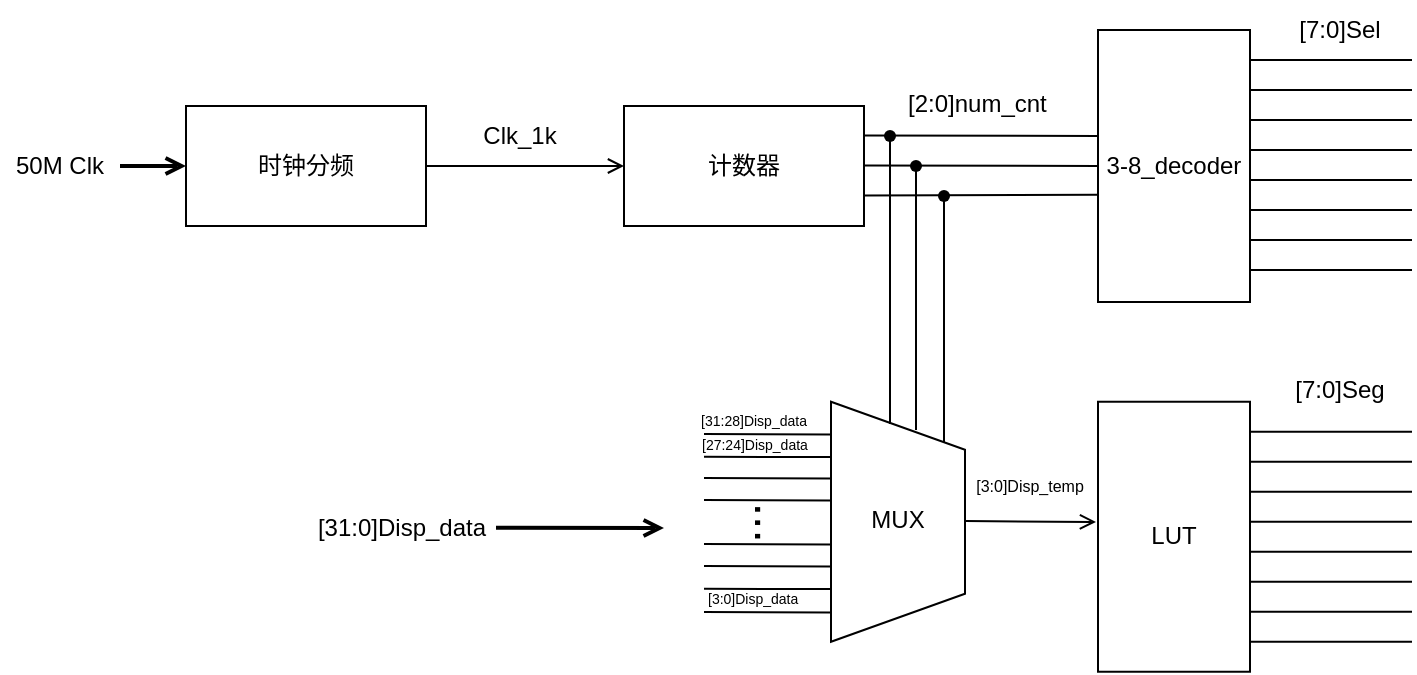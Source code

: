 <mxfile>
    <diagram id="X5u0X-6F0oMw5vRTHbV2" name="第 1 页">
        <mxGraphModel dx="1186" dy="437" grid="0" gridSize="10" guides="1" tooltips="1" connect="1" arrows="1" fold="1" page="0" pageScale="1" pageWidth="827" pageHeight="1169" math="0" shadow="0">
            <root>
                <mxCell id="0"/>
                <mxCell id="1" parent="0"/>
                <mxCell id="2" value="时钟分频" style="rounded=0;whiteSpace=wrap;html=1;" parent="1" vertex="1">
                    <mxGeometry x="113" y="193" width="120" height="60" as="geometry"/>
                </mxCell>
                <mxCell id="3" value="" style="endArrow=open;html=1;entryX=0;entryY=0.5;entryDx=0;entryDy=0;endFill=0;strokeWidth=2;" parent="1" target="2" edge="1">
                    <mxGeometry width="50" height="50" relative="1" as="geometry">
                        <mxPoint x="80" y="223" as="sourcePoint"/>
                        <mxPoint x="130" y="197" as="targetPoint"/>
                    </mxGeometry>
                </mxCell>
                <mxCell id="4" value="50M Clk" style="text;html=1;strokeColor=none;fillColor=none;align=center;verticalAlign=middle;whiteSpace=wrap;rounded=0;" parent="1" vertex="1">
                    <mxGeometry x="20" y="208" width="60" height="30" as="geometry"/>
                </mxCell>
                <mxCell id="5" value="" style="endArrow=open;html=1;exitX=1;exitY=0.5;exitDx=0;exitDy=0;entryX=0;entryY=0.5;entryDx=0;entryDy=0;endFill=0;" parent="1" source="2" target="6" edge="1">
                    <mxGeometry width="50" height="50" relative="1" as="geometry">
                        <mxPoint x="280" y="236" as="sourcePoint"/>
                        <mxPoint x="298" y="223" as="targetPoint"/>
                    </mxGeometry>
                </mxCell>
                <mxCell id="6" value="计数器" style="rounded=0;whiteSpace=wrap;html=1;" parent="1" vertex="1">
                    <mxGeometry x="332" y="193" width="120" height="60" as="geometry"/>
                </mxCell>
                <mxCell id="7" value="Clk_1k" style="text;html=1;strokeColor=none;fillColor=none;align=center;verticalAlign=middle;whiteSpace=wrap;rounded=0;" parent="1" vertex="1">
                    <mxGeometry x="250" y="193" width="60" height="30" as="geometry"/>
                </mxCell>
                <mxCell id="8" value="3-8_decoder" style="rounded=0;whiteSpace=wrap;html=1;" parent="1" vertex="1">
                    <mxGeometry x="569" y="155" width="76" height="136" as="geometry"/>
                </mxCell>
                <mxCell id="9" value="" style="endArrow=none;html=1;exitX=1;exitY=0.5;exitDx=0;exitDy=0;endFill=0;entryX=0;entryY=0.5;entryDx=0;entryDy=0;" parent="1" target="8" edge="1">
                    <mxGeometry width="50" height="50" relative="1" as="geometry">
                        <mxPoint x="452" y="222.71" as="sourcePoint"/>
                        <mxPoint x="535" y="222.71" as="targetPoint"/>
                    </mxGeometry>
                </mxCell>
                <mxCell id="11" value="[7:0]Sel" style="text;html=1;strokeColor=none;fillColor=none;align=center;verticalAlign=middle;whiteSpace=wrap;rounded=0;" parent="1" vertex="1">
                    <mxGeometry x="660" y="140" width="60" height="30" as="geometry"/>
                </mxCell>
                <mxCell id="12" value="" style="endArrow=none;html=1;exitX=1;exitY=0.5;exitDx=0;exitDy=0;endFill=0;endSize=6;startSize=6;" parent="1" edge="1">
                    <mxGeometry width="50" height="50" relative="1" as="geometry">
                        <mxPoint x="452" y="207.71" as="sourcePoint"/>
                        <mxPoint x="569" y="208" as="targetPoint"/>
                    </mxGeometry>
                </mxCell>
                <mxCell id="13" value="" style="endArrow=none;html=1;exitX=1;exitY=0.5;exitDx=0;exitDy=0;endFill=0;entryX=0.001;entryY=0.606;entryDx=0;entryDy=0;entryPerimeter=0;" parent="1" target="8" edge="1">
                    <mxGeometry width="50" height="50" relative="1" as="geometry">
                        <mxPoint x="452" y="237.71" as="sourcePoint"/>
                        <mxPoint x="535" y="237.71" as="targetPoint"/>
                    </mxGeometry>
                </mxCell>
                <mxCell id="14" value="" style="endArrow=none;html=1;exitX=1;exitY=0.5;exitDx=0;exitDy=0;endFill=0;" parent="1" edge="1">
                    <mxGeometry width="50" height="50" relative="1" as="geometry">
                        <mxPoint x="645" y="215" as="sourcePoint"/>
                        <mxPoint x="726" y="215" as="targetPoint"/>
                    </mxGeometry>
                </mxCell>
                <mxCell id="15" value="" style="endArrow=none;html=1;exitX=1;exitY=0.5;exitDx=0;exitDy=0;endFill=0;" parent="1" edge="1">
                    <mxGeometry width="50" height="50" relative="1" as="geometry">
                        <mxPoint x="645" y="245" as="sourcePoint"/>
                        <mxPoint x="726" y="245" as="targetPoint"/>
                    </mxGeometry>
                </mxCell>
                <mxCell id="16" value="" style="endArrow=none;html=1;exitX=1;exitY=0.5;exitDx=0;exitDy=0;endFill=0;" parent="1" edge="1">
                    <mxGeometry width="50" height="50" relative="1" as="geometry">
                        <mxPoint x="645" y="200" as="sourcePoint"/>
                        <mxPoint x="726" y="200" as="targetPoint"/>
                    </mxGeometry>
                </mxCell>
                <mxCell id="17" value="" style="endArrow=none;html=1;exitX=1;exitY=0.5;exitDx=0;exitDy=0;endFill=0;" parent="1" edge="1">
                    <mxGeometry width="50" height="50" relative="1" as="geometry">
                        <mxPoint x="645" y="230" as="sourcePoint"/>
                        <mxPoint x="726" y="230" as="targetPoint"/>
                    </mxGeometry>
                </mxCell>
                <mxCell id="18" value="" style="endArrow=none;html=1;exitX=1;exitY=0.5;exitDx=0;exitDy=0;endFill=0;" parent="1" edge="1">
                    <mxGeometry width="50" height="50" relative="1" as="geometry">
                        <mxPoint x="645" y="275" as="sourcePoint"/>
                        <mxPoint x="726" y="275" as="targetPoint"/>
                    </mxGeometry>
                </mxCell>
                <mxCell id="19" value="" style="endArrow=none;html=1;exitX=1;exitY=0.5;exitDx=0;exitDy=0;endFill=0;" parent="1" edge="1">
                    <mxGeometry width="50" height="50" relative="1" as="geometry">
                        <mxPoint x="645" y="260" as="sourcePoint"/>
                        <mxPoint x="726" y="260" as="targetPoint"/>
                    </mxGeometry>
                </mxCell>
                <mxCell id="20" value="" style="endArrow=none;html=1;exitX=1;exitY=0.5;exitDx=0;exitDy=0;endFill=0;" parent="1" edge="1">
                    <mxGeometry width="50" height="50" relative="1" as="geometry">
                        <mxPoint x="645" y="185" as="sourcePoint"/>
                        <mxPoint x="726" y="185" as="targetPoint"/>
                    </mxGeometry>
                </mxCell>
                <mxCell id="21" value="" style="endArrow=none;html=1;exitX=1;exitY=0.5;exitDx=0;exitDy=0;endFill=0;" parent="1" edge="1">
                    <mxGeometry width="50" height="50" relative="1" as="geometry">
                        <mxPoint x="645" y="170" as="sourcePoint"/>
                        <mxPoint x="726" y="170" as="targetPoint"/>
                    </mxGeometry>
                </mxCell>
                <mxCell id="23" value="[31:0]Disp_data" style="text;html=1;strokeColor=none;fillColor=none;align=center;verticalAlign=middle;whiteSpace=wrap;rounded=0;" parent="1" vertex="1">
                    <mxGeometry x="191" y="389.37" width="60" height="30" as="geometry"/>
                </mxCell>
                <mxCell id="27" value="" style="verticalLabelPosition=bottom;shadow=0;dashed=0;align=center;html=1;verticalAlign=top;strokeWidth=1;shape=trapezoid;perimeter=none;rotation=90;" parent="1" vertex="1">
                    <mxGeometry x="409" y="367.37" width="120" height="67" as="geometry"/>
                </mxCell>
                <mxCell id="29" value="LUT" style="rounded=0;whiteSpace=wrap;html=1;" parent="1" vertex="1">
                    <mxGeometry x="569" y="340.87" width="76" height="135" as="geometry"/>
                </mxCell>
                <mxCell id="31" value="[7:0]Seg" style="text;html=1;strokeColor=none;fillColor=none;align=center;verticalAlign=middle;whiteSpace=wrap;rounded=0;" parent="1" vertex="1">
                    <mxGeometry x="660" y="320" width="60" height="30" as="geometry"/>
                </mxCell>
                <mxCell id="34" value="" style="endArrow=none;html=1;exitX=1;exitY=0.5;exitDx=0;exitDy=0;endFill=0;" parent="1" edge="1">
                    <mxGeometry width="50" height="50" relative="1" as="geometry">
                        <mxPoint x="645" y="400.87" as="sourcePoint"/>
                        <mxPoint x="726" y="400.87" as="targetPoint"/>
                    </mxGeometry>
                </mxCell>
                <mxCell id="35" value="" style="endArrow=none;html=1;exitX=1;exitY=0.5;exitDx=0;exitDy=0;endFill=0;" parent="1" edge="1">
                    <mxGeometry width="50" height="50" relative="1" as="geometry">
                        <mxPoint x="645" y="430.87" as="sourcePoint"/>
                        <mxPoint x="726" y="430.87" as="targetPoint"/>
                    </mxGeometry>
                </mxCell>
                <mxCell id="36" value="" style="endArrow=none;html=1;exitX=1;exitY=0.5;exitDx=0;exitDy=0;endFill=0;" parent="1" edge="1">
                    <mxGeometry width="50" height="50" relative="1" as="geometry">
                        <mxPoint x="645" y="385.87" as="sourcePoint"/>
                        <mxPoint x="726" y="385.87" as="targetPoint"/>
                    </mxGeometry>
                </mxCell>
                <mxCell id="37" value="" style="endArrow=none;html=1;exitX=1;exitY=0.5;exitDx=0;exitDy=0;endFill=0;" parent="1" edge="1">
                    <mxGeometry width="50" height="50" relative="1" as="geometry">
                        <mxPoint x="645" y="415.87" as="sourcePoint"/>
                        <mxPoint x="726" y="415.87" as="targetPoint"/>
                    </mxGeometry>
                </mxCell>
                <mxCell id="38" value="" style="endArrow=none;html=1;exitX=1;exitY=0.5;exitDx=0;exitDy=0;endFill=0;" parent="1" edge="1">
                    <mxGeometry width="50" height="50" relative="1" as="geometry">
                        <mxPoint x="645" y="460.87" as="sourcePoint"/>
                        <mxPoint x="726" y="460.87" as="targetPoint"/>
                    </mxGeometry>
                </mxCell>
                <mxCell id="39" value="" style="endArrow=none;html=1;exitX=1;exitY=0.5;exitDx=0;exitDy=0;endFill=0;" parent="1" edge="1">
                    <mxGeometry width="50" height="50" relative="1" as="geometry">
                        <mxPoint x="645" y="445.87" as="sourcePoint"/>
                        <mxPoint x="726" y="445.87" as="targetPoint"/>
                    </mxGeometry>
                </mxCell>
                <mxCell id="40" value="" style="endArrow=none;html=1;exitX=1;exitY=0.5;exitDx=0;exitDy=0;endFill=0;" parent="1" edge="1">
                    <mxGeometry width="50" height="50" relative="1" as="geometry">
                        <mxPoint x="645" y="370.87" as="sourcePoint"/>
                        <mxPoint x="726" y="370.87" as="targetPoint"/>
                    </mxGeometry>
                </mxCell>
                <mxCell id="41" value="" style="endArrow=none;html=1;exitX=1;exitY=0.5;exitDx=0;exitDy=0;endFill=0;" parent="1" edge="1">
                    <mxGeometry width="50" height="50" relative="1" as="geometry">
                        <mxPoint x="645" y="355.87" as="sourcePoint"/>
                        <mxPoint x="726" y="355.87" as="targetPoint"/>
                    </mxGeometry>
                </mxCell>
                <mxCell id="44" value="" style="endArrow=none;html=1;startArrow=none;" parent="1" source="45" edge="1">
                    <mxGeometry width="50" height="50" relative="1" as="geometry">
                        <mxPoint x="465" y="423" as="sourcePoint"/>
                        <mxPoint x="465" y="207" as="targetPoint"/>
                    </mxGeometry>
                </mxCell>
                <mxCell id="45" value="" style="shape=waypoint;sketch=0;fillStyle=solid;size=6;pointerEvents=1;points=[];fillColor=none;resizable=0;rotatable=0;perimeter=centerPerimeter;snapToPoint=1;" parent="1" vertex="1">
                    <mxGeometry x="445" y="188" width="40" height="40" as="geometry"/>
                </mxCell>
                <mxCell id="47" value="" style="shape=waypoint;sketch=0;fillStyle=solid;size=6;pointerEvents=1;points=[];fillColor=none;resizable=0;rotatable=0;perimeter=centerPerimeter;snapToPoint=1;" parent="1" vertex="1">
                    <mxGeometry x="458" y="203" width="40" height="40" as="geometry"/>
                </mxCell>
                <mxCell id="48" value="" style="shape=waypoint;sketch=0;fillStyle=solid;size=6;pointerEvents=1;points=[];fillColor=none;resizable=0;rotatable=0;perimeter=centerPerimeter;snapToPoint=1;" parent="1" vertex="1">
                    <mxGeometry x="472" y="218" width="40" height="40" as="geometry"/>
                </mxCell>
                <mxCell id="50" value="" style="endArrow=none;html=1;startSize=0;endSize=6;sourcePerimeterSpacing=0;" parent="1" target="47" edge="1">
                    <mxGeometry width="50" height="50" relative="1" as="geometry">
                        <mxPoint x="478" y="355" as="sourcePoint"/>
                        <mxPoint x="478" y="276" as="targetPoint"/>
                    </mxGeometry>
                </mxCell>
                <mxCell id="51" value="" style="endArrow=none;html=1;startSize=0;endSize=6;sourcePerimeterSpacing=0;" parent="1" target="45" edge="1">
                    <mxGeometry width="50" height="50" relative="1" as="geometry">
                        <mxPoint x="465" y="352" as="sourcePoint"/>
                        <mxPoint x="465" y="274" as="targetPoint"/>
                    </mxGeometry>
                </mxCell>
                <mxCell id="52" value="" style="endArrow=none;html=1;startSize=0;endSize=6;sourcePerimeterSpacing=0;" parent="1" edge="1">
                    <mxGeometry width="50" height="50" relative="1" as="geometry">
                        <mxPoint x="492" y="361" as="sourcePoint"/>
                        <mxPoint x="492" y="238" as="targetPoint"/>
                    </mxGeometry>
                </mxCell>
                <mxCell id="58" value="" style="endArrow=none;html=1;startSize=0;endSize=6;sourcePerimeterSpacing=0;entryX=0.136;entryY=1.001;entryDx=0;entryDy=0;entryPerimeter=0;" parent="1" target="27" edge="1">
                    <mxGeometry width="50" height="50" relative="1" as="geometry">
                        <mxPoint x="372" y="357" as="sourcePoint"/>
                        <mxPoint x="434" y="357" as="targetPoint"/>
                    </mxGeometry>
                </mxCell>
                <mxCell id="59" value="" style="endArrow=none;html=1;startSize=0;endSize=6;sourcePerimeterSpacing=0;entryX=0.136;entryY=1.001;entryDx=0;entryDy=0;entryPerimeter=0;" parent="1" edge="1">
                    <mxGeometry width="50" height="50" relative="1" as="geometry">
                        <mxPoint x="372" y="446" as="sourcePoint"/>
                        <mxPoint x="435.433" y="446.19" as="targetPoint"/>
                    </mxGeometry>
                </mxCell>
                <mxCell id="61" value="" style="endArrow=none;html=1;startSize=0;endSize=6;sourcePerimeterSpacing=0;entryX=0.136;entryY=1.001;entryDx=0;entryDy=0;entryPerimeter=0;" parent="1" edge="1">
                    <mxGeometry width="50" height="50" relative="1" as="geometry">
                        <mxPoint x="372" y="379" as="sourcePoint"/>
                        <mxPoint x="435.433" y="379.19" as="targetPoint"/>
                    </mxGeometry>
                </mxCell>
                <mxCell id="62" value="" style="endArrow=none;html=1;startSize=0;endSize=6;sourcePerimeterSpacing=0;entryX=0.136;entryY=1.001;entryDx=0;entryDy=0;entryPerimeter=0;" parent="1" edge="1">
                    <mxGeometry width="50" height="50" relative="1" as="geometry">
                        <mxPoint x="372" y="423" as="sourcePoint"/>
                        <mxPoint x="435.433" y="423.19" as="targetPoint"/>
                    </mxGeometry>
                </mxCell>
                <mxCell id="63" value="" style="endArrow=none;html=1;startSize=0;endSize=6;sourcePerimeterSpacing=0;entryX=0.136;entryY=1.001;entryDx=0;entryDy=0;entryPerimeter=0;" parent="1" edge="1">
                    <mxGeometry width="50" height="50" relative="1" as="geometry">
                        <mxPoint x="372" y="368.37" as="sourcePoint"/>
                        <mxPoint x="435.433" y="368.56" as="targetPoint"/>
                    </mxGeometry>
                </mxCell>
                <mxCell id="64" value="" style="endArrow=none;html=1;startSize=0;endSize=6;sourcePerimeterSpacing=0;entryX=0.136;entryY=1.001;entryDx=0;entryDy=0;entryPerimeter=0;" parent="1" edge="1">
                    <mxGeometry width="50" height="50" relative="1" as="geometry">
                        <mxPoint x="372" y="390" as="sourcePoint"/>
                        <mxPoint x="435.433" y="390.19" as="targetPoint"/>
                    </mxGeometry>
                </mxCell>
                <mxCell id="65" value="" style="endArrow=none;html=1;startSize=0;endSize=6;sourcePerimeterSpacing=0;entryX=0.136;entryY=1.001;entryDx=0;entryDy=0;entryPerimeter=0;" parent="1" edge="1">
                    <mxGeometry width="50" height="50" relative="1" as="geometry">
                        <mxPoint x="372" y="412" as="sourcePoint"/>
                        <mxPoint x="435.433" y="412.19" as="targetPoint"/>
                    </mxGeometry>
                </mxCell>
                <mxCell id="66" value="" style="endArrow=none;html=1;startSize=0;endSize=6;sourcePerimeterSpacing=0;entryX=0.136;entryY=1.001;entryDx=0;entryDy=0;entryPerimeter=0;" parent="1" edge="1">
                    <mxGeometry width="50" height="50" relative="1" as="geometry">
                        <mxPoint x="372" y="434.37" as="sourcePoint"/>
                        <mxPoint x="435.433" y="434.56" as="targetPoint"/>
                    </mxGeometry>
                </mxCell>
                <mxCell id="71" value="&lt;font style=&quot;font-size: 7px&quot;&gt;[31:28]Disp_data&lt;/font&gt;" style="text;html=1;strokeColor=none;fillColor=none;align=center;verticalAlign=middle;whiteSpace=wrap;rounded=0;" parent="1" vertex="1">
                    <mxGeometry x="367" y="334" width="60" height="30" as="geometry"/>
                </mxCell>
                <mxCell id="72" value="&lt;span style=&quot;color: rgb(0 , 0 , 0) ; font-family: &amp;#34;helvetica&amp;#34; ; font-size: 7px ; font-style: normal ; font-weight: 400 ; letter-spacing: normal ; text-align: center ; text-indent: 0px ; text-transform: none ; word-spacing: 0px ; background-color: rgb(255 , 255 , 255) ; display: inline ; float: none&quot;&gt;[27:24]Disp_data&lt;/span&gt;" style="text;whiteSpace=wrap;html=1;fontSize=7;" parent="1" vertex="1">
                    <mxGeometry x="369.004" y="352.375" width="73" height="22" as="geometry"/>
                </mxCell>
                <mxCell id="73" value="&lt;span style=&quot;color: rgb(0 , 0 , 0) ; font-family: &amp;#34;helvetica&amp;#34; ; font-size: 7px ; font-style: normal ; font-weight: 400 ; letter-spacing: normal ; text-align: center ; text-indent: 0px ; text-transform: none ; word-spacing: 0px ; background-color: rgb(255 , 255 , 255) ; display: inline ; float: none&quot;&gt;[3:0]Disp_data&lt;/span&gt;" style="text;whiteSpace=wrap;html=1;fontSize=7;" parent="1" vertex="1">
                    <mxGeometry x="372.004" y="429.004" width="73" height="22" as="geometry"/>
                </mxCell>
                <mxCell id="74" value="&lt;font style=&quot;font-size: 24px&quot;&gt;...&lt;/font&gt;" style="text;html=1;strokeColor=none;fillColor=none;align=center;verticalAlign=middle;whiteSpace=wrap;rounded=0;fontSize=7;rotation=90;" parent="1" vertex="1">
                    <mxGeometry x="375.5" y="385.87" width="60" height="30" as="geometry"/>
                </mxCell>
                <mxCell id="75" value="&lt;font style=&quot;font-size: 12px&quot;&gt;MUX&lt;/font&gt;" style="text;html=1;strokeColor=none;fillColor=none;align=center;verticalAlign=middle;whiteSpace=wrap;rounded=0;fontSize=24;" parent="1" vertex="1">
                    <mxGeometry x="439" y="381" width="60" height="30" as="geometry"/>
                </mxCell>
                <mxCell id="76" value="&lt;font style=&quot;font-size: 8px&quot;&gt;[3:0]Disp_temp&lt;/font&gt;" style="text;html=1;strokeColor=none;fillColor=none;align=center;verticalAlign=middle;whiteSpace=wrap;rounded=0;" parent="1" vertex="1">
                    <mxGeometry x="505" y="367.37" width="60" height="30" as="geometry"/>
                </mxCell>
                <mxCell id="79" value="" style="endArrow=open;html=1;fontSize=12;startSize=6;endSize=6;sourcePerimeterSpacing=0;exitX=0.497;exitY=-0.004;exitDx=0;exitDy=0;exitPerimeter=0;endFill=0;" parent="1" source="27" edge="1">
                    <mxGeometry width="50" height="50" relative="1" as="geometry">
                        <mxPoint x="512" y="400.57" as="sourcePoint"/>
                        <mxPoint x="568" y="401" as="targetPoint"/>
                    </mxGeometry>
                </mxCell>
                <mxCell id="80" value="&lt;span style=&quot;color: rgb(0, 0, 0); font-family: helvetica; font-size: 12px; font-style: normal; font-weight: 400; letter-spacing: normal; text-align: center; text-indent: 0px; text-transform: none; word-spacing: 0px; background-color: rgb(255, 255, 255); display: inline; float: none;&quot;&gt;[2:0]num_cnt&lt;/span&gt;" style="text;whiteSpace=wrap;html=1;" parent="1" vertex="1">
                    <mxGeometry x="472.003" y="178.003" width="89" height="28" as="geometry"/>
                </mxCell>
                <mxCell id="81" value="" style="endArrow=open;html=1;endFill=0;strokeWidth=2;" parent="1" edge="1">
                    <mxGeometry width="50" height="50" relative="1" as="geometry">
                        <mxPoint x="268" y="403.87" as="sourcePoint"/>
                        <mxPoint x="352" y="404" as="targetPoint"/>
                    </mxGeometry>
                </mxCell>
            </root>
        </mxGraphModel>
    </diagram>
    <diagram id="5nsHygk4ks404CuMizws" name="第 2 页">
        <mxGraphModel dx="1134" dy="437" grid="0" gridSize="10" guides="1" tooltips="1" connect="1" arrows="1" fold="1" page="0" pageScale="1" pageWidth="827" pageHeight="1169" math="0" shadow="0">
            <root>
                <mxCell id="_WiIMK-xIGHAvGB1Ywad-0"/>
                <mxCell id="_WiIMK-xIGHAvGB1Ywad-1" parent="_WiIMK-xIGHAvGB1Ywad-0"/>
                <mxCell id="_WiIMK-xIGHAvGB1Ywad-2" value="" style="shape=table;startSize=0;container=1;collapsible=0;childLayout=tableLayout;" vertex="1" parent="_WiIMK-xIGHAvGB1Ywad-1">
                    <mxGeometry x="-50" y="210" width="480" height="40" as="geometry"/>
                </mxCell>
                <mxCell id="_WiIMK-xIGHAvGB1Ywad-3" value="" style="shape=partialRectangle;collapsible=0;dropTarget=0;pointerEvents=0;fillColor=none;top=0;left=0;bottom=0;right=0;points=[[0,0.5],[1,0.5]];portConstraint=eastwest;" vertex="1" parent="_WiIMK-xIGHAvGB1Ywad-2">
                    <mxGeometry width="480" height="40" as="geometry"/>
                </mxCell>
                <mxCell id="_WiIMK-xIGHAvGB1Ywad-4" value="31:28" style="shape=partialRectangle;html=1;whiteSpace=wrap;connectable=0;overflow=hidden;fillColor=none;top=0;left=0;bottom=0;right=0;pointerEvents=1;" vertex="1" parent="_WiIMK-xIGHAvGB1Ywad-3">
                    <mxGeometry width="60" height="40" as="geometry">
                        <mxRectangle width="60" height="40" as="alternateBounds"/>
                    </mxGeometry>
                </mxCell>
                <mxCell id="_WiIMK-xIGHAvGB1Ywad-5" value="27:24" style="shape=partialRectangle;html=1;whiteSpace=wrap;connectable=0;overflow=hidden;fillColor=none;top=0;left=0;bottom=0;right=0;pointerEvents=1;" vertex="1" parent="_WiIMK-xIGHAvGB1Ywad-3">
                    <mxGeometry x="60" width="60" height="40" as="geometry">
                        <mxRectangle width="60" height="40" as="alternateBounds"/>
                    </mxGeometry>
                </mxCell>
                <mxCell id="_WiIMK-xIGHAvGB1Ywad-6" value="23:20" style="shape=partialRectangle;html=1;whiteSpace=wrap;connectable=0;overflow=hidden;fillColor=none;top=0;left=0;bottom=0;right=0;pointerEvents=1;" vertex="1" parent="_WiIMK-xIGHAvGB1Ywad-3">
                    <mxGeometry x="120" width="60" height="40" as="geometry">
                        <mxRectangle width="60" height="40" as="alternateBounds"/>
                    </mxGeometry>
                </mxCell>
                <mxCell id="_WiIMK-xIGHAvGB1Ywad-7" value="19:16" style="shape=partialRectangle;html=1;whiteSpace=wrap;connectable=0;overflow=hidden;fillColor=none;top=0;left=0;bottom=0;right=0;pointerEvents=1;" vertex="1" parent="_WiIMK-xIGHAvGB1Ywad-3">
                    <mxGeometry x="180" width="60" height="40" as="geometry">
                        <mxRectangle width="60" height="40" as="alternateBounds"/>
                    </mxGeometry>
                </mxCell>
                <mxCell id="_WiIMK-xIGHAvGB1Ywad-8" value="15:12" style="shape=partialRectangle;html=1;whiteSpace=wrap;connectable=0;overflow=hidden;fillColor=none;top=0;left=0;bottom=0;right=0;pointerEvents=1;" vertex="1" parent="_WiIMK-xIGHAvGB1Ywad-3">
                    <mxGeometry x="240" width="60" height="40" as="geometry">
                        <mxRectangle width="60" height="40" as="alternateBounds"/>
                    </mxGeometry>
                </mxCell>
                <mxCell id="_WiIMK-xIGHAvGB1Ywad-9" value="11:8" style="shape=partialRectangle;html=1;whiteSpace=wrap;connectable=0;overflow=hidden;fillColor=none;top=0;left=0;bottom=0;right=0;pointerEvents=1;" vertex="1" parent="_WiIMK-xIGHAvGB1Ywad-3">
                    <mxGeometry x="300" width="60" height="40" as="geometry">
                        <mxRectangle width="60" height="40" as="alternateBounds"/>
                    </mxGeometry>
                </mxCell>
                <mxCell id="_WiIMK-xIGHAvGB1Ywad-10" value="7:4" style="shape=partialRectangle;html=1;whiteSpace=wrap;connectable=0;overflow=hidden;fillColor=none;top=0;left=0;bottom=0;right=0;pointerEvents=1;" vertex="1" parent="_WiIMK-xIGHAvGB1Ywad-3">
                    <mxGeometry x="360" width="60" height="40" as="geometry">
                        <mxRectangle width="60" height="40" as="alternateBounds"/>
                    </mxGeometry>
                </mxCell>
                <mxCell id="_WiIMK-xIGHAvGB1Ywad-11" value="3:0" style="shape=partialRectangle;html=1;whiteSpace=wrap;connectable=0;overflow=hidden;fillColor=none;top=0;left=0;bottom=0;right=0;pointerEvents=1;" vertex="1" parent="_WiIMK-xIGHAvGB1Ywad-3">
                    <mxGeometry x="420" width="60" height="40" as="geometry">
                        <mxRectangle width="60" height="40" as="alternateBounds"/>
                    </mxGeometry>
                </mxCell>
                <mxCell id="_WiIMK-xIGHAvGB1Ywad-12" value="Disp_data [31:0]" style="text;html=1;strokeColor=none;fillColor=none;align=center;verticalAlign=middle;whiteSpace=wrap;rounded=0;" vertex="1" parent="_WiIMK-xIGHAvGB1Ywad-1">
                    <mxGeometry x="-160" y="215" width="100" height="30" as="geometry"/>
                </mxCell>
                <mxCell id="_WiIMK-xIGHAvGB1Ywad-13" value="数码管1-8" style="text;html=1;strokeColor=none;fillColor=none;align=center;verticalAlign=middle;whiteSpace=wrap;rounded=0;" vertex="1" parent="_WiIMK-xIGHAvGB1Ywad-1">
                    <mxGeometry x="-140" y="175" width="60" height="30" as="geometry"/>
                </mxCell>
                <mxCell id="_WiIMK-xIGHAvGB1Ywad-14" value="" style="shape=table;startSize=0;container=1;collapsible=0;childLayout=tableLayout;" vertex="1" parent="_WiIMK-xIGHAvGB1Ywad-1">
                    <mxGeometry x="-50" y="170" width="480" height="40" as="geometry"/>
                </mxCell>
                <mxCell id="_WiIMK-xIGHAvGB1Ywad-15" value="" style="shape=partialRectangle;collapsible=0;dropTarget=0;pointerEvents=0;fillColor=none;top=0;left=0;bottom=0;right=0;points=[[0,0.5],[1,0.5]];portConstraint=eastwest;" vertex="1" parent="_WiIMK-xIGHAvGB1Ywad-14">
                    <mxGeometry width="480" height="40" as="geometry"/>
                </mxCell>
                <mxCell id="_WiIMK-xIGHAvGB1Ywad-16" value="1" style="shape=partialRectangle;html=1;whiteSpace=wrap;connectable=0;overflow=hidden;fillColor=none;top=0;left=0;bottom=0;right=0;pointerEvents=1;" vertex="1" parent="_WiIMK-xIGHAvGB1Ywad-15">
                    <mxGeometry width="60" height="40" as="geometry">
                        <mxRectangle width="60" height="40" as="alternateBounds"/>
                    </mxGeometry>
                </mxCell>
                <mxCell id="_WiIMK-xIGHAvGB1Ywad-17" value="2" style="shape=partialRectangle;html=1;whiteSpace=wrap;connectable=0;overflow=hidden;fillColor=none;top=0;left=0;bottom=0;right=0;pointerEvents=1;" vertex="1" parent="_WiIMK-xIGHAvGB1Ywad-15">
                    <mxGeometry x="60" width="60" height="40" as="geometry">
                        <mxRectangle width="60" height="40" as="alternateBounds"/>
                    </mxGeometry>
                </mxCell>
                <mxCell id="_WiIMK-xIGHAvGB1Ywad-18" value="3" style="shape=partialRectangle;html=1;whiteSpace=wrap;connectable=0;overflow=hidden;fillColor=none;top=0;left=0;bottom=0;right=0;pointerEvents=1;" vertex="1" parent="_WiIMK-xIGHAvGB1Ywad-15">
                    <mxGeometry x="120" width="60" height="40" as="geometry">
                        <mxRectangle width="60" height="40" as="alternateBounds"/>
                    </mxGeometry>
                </mxCell>
                <mxCell id="_WiIMK-xIGHAvGB1Ywad-19" value="4" style="shape=partialRectangle;html=1;whiteSpace=wrap;connectable=0;overflow=hidden;fillColor=none;top=0;left=0;bottom=0;right=0;pointerEvents=1;" vertex="1" parent="_WiIMK-xIGHAvGB1Ywad-15">
                    <mxGeometry x="180" width="60" height="40" as="geometry">
                        <mxRectangle width="60" height="40" as="alternateBounds"/>
                    </mxGeometry>
                </mxCell>
                <mxCell id="_WiIMK-xIGHAvGB1Ywad-20" value="5" style="shape=partialRectangle;html=1;whiteSpace=wrap;connectable=0;overflow=hidden;fillColor=none;top=0;left=0;bottom=0;right=0;pointerEvents=1;" vertex="1" parent="_WiIMK-xIGHAvGB1Ywad-15">
                    <mxGeometry x="240" width="60" height="40" as="geometry">
                        <mxRectangle width="60" height="40" as="alternateBounds"/>
                    </mxGeometry>
                </mxCell>
                <mxCell id="_WiIMK-xIGHAvGB1Ywad-21" value="6" style="shape=partialRectangle;html=1;whiteSpace=wrap;connectable=0;overflow=hidden;fillColor=none;top=0;left=0;bottom=0;right=0;pointerEvents=1;" vertex="1" parent="_WiIMK-xIGHAvGB1Ywad-15">
                    <mxGeometry x="300" width="60" height="40" as="geometry">
                        <mxRectangle width="60" height="40" as="alternateBounds"/>
                    </mxGeometry>
                </mxCell>
                <mxCell id="_WiIMK-xIGHAvGB1Ywad-22" value="7" style="shape=partialRectangle;html=1;whiteSpace=wrap;connectable=0;overflow=hidden;fillColor=none;top=0;left=0;bottom=0;right=0;pointerEvents=1;" vertex="1" parent="_WiIMK-xIGHAvGB1Ywad-15">
                    <mxGeometry x="360" width="60" height="40" as="geometry">
                        <mxRectangle width="60" height="40" as="alternateBounds"/>
                    </mxGeometry>
                </mxCell>
                <mxCell id="_WiIMK-xIGHAvGB1Ywad-23" value="8" style="shape=partialRectangle;html=1;whiteSpace=wrap;connectable=0;overflow=hidden;fillColor=none;top=0;left=0;bottom=0;right=0;pointerEvents=1;" vertex="1" parent="_WiIMK-xIGHAvGB1Ywad-15">
                    <mxGeometry x="420" width="60" height="40" as="geometry">
                        <mxRectangle width="60" height="40" as="alternateBounds"/>
                    </mxGeometry>
                </mxCell>
            </root>
        </mxGraphModel>
    </diagram>
</mxfile>